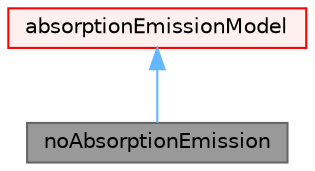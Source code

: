 digraph "noAbsorptionEmission"
{
 // LATEX_PDF_SIZE
  bgcolor="transparent";
  edge [fontname=Helvetica,fontsize=10,labelfontname=Helvetica,labelfontsize=10];
  node [fontname=Helvetica,fontsize=10,shape=box,height=0.2,width=0.4];
  Node1 [id="Node000001",label="noAbsorptionEmission",height=0.2,width=0.4,color="gray40", fillcolor="grey60", style="filled", fontcolor="black",tooltip="Dummy absorption-emission model for 'none'."];
  Node2 -> Node1 [id="edge1_Node000001_Node000002",dir="back",color="steelblue1",style="solid",tooltip=" "];
  Node2 [id="Node000002",label="absorptionEmissionModel",height=0.2,width=0.4,color="red", fillcolor="#FFF0F0", style="filled",URL="$classFoam_1_1radiation_1_1absorptionEmissionModel.html",tooltip="Model to supply absorption and emission coefficients for radiation modelling."];
}
